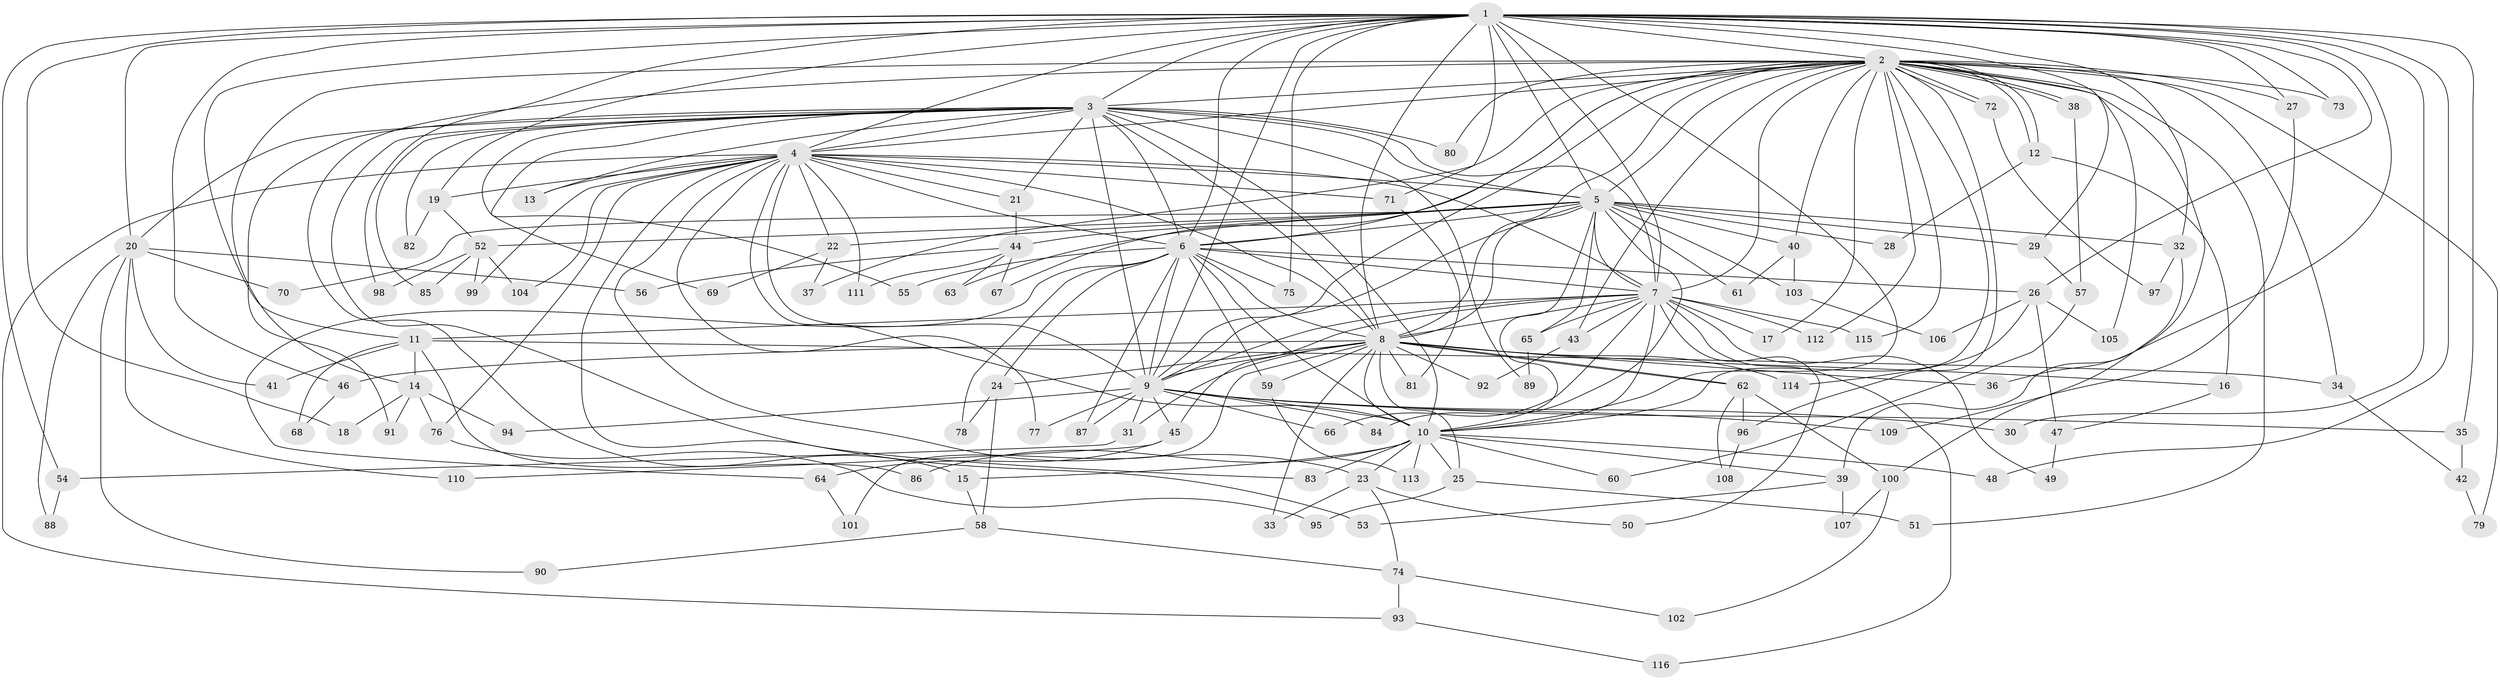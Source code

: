 // Generated by graph-tools (version 1.1) at 2025/01/03/09/25 03:01:34]
// undirected, 116 vertices, 257 edges
graph export_dot {
graph [start="1"]
  node [color=gray90,style=filled];
  1;
  2;
  3;
  4;
  5;
  6;
  7;
  8;
  9;
  10;
  11;
  12;
  13;
  14;
  15;
  16;
  17;
  18;
  19;
  20;
  21;
  22;
  23;
  24;
  25;
  26;
  27;
  28;
  29;
  30;
  31;
  32;
  33;
  34;
  35;
  36;
  37;
  38;
  39;
  40;
  41;
  42;
  43;
  44;
  45;
  46;
  47;
  48;
  49;
  50;
  51;
  52;
  53;
  54;
  55;
  56;
  57;
  58;
  59;
  60;
  61;
  62;
  63;
  64;
  65;
  66;
  67;
  68;
  69;
  70;
  71;
  72;
  73;
  74;
  75;
  76;
  77;
  78;
  79;
  80;
  81;
  82;
  83;
  84;
  85;
  86;
  87;
  88;
  89;
  90;
  91;
  92;
  93;
  94;
  95;
  96;
  97;
  98;
  99;
  100;
  101;
  102;
  103;
  104;
  105;
  106;
  107;
  108;
  109;
  110;
  111;
  112;
  113;
  114;
  115;
  116;
  1 -- 2;
  1 -- 3;
  1 -- 4;
  1 -- 5;
  1 -- 6;
  1 -- 7;
  1 -- 8;
  1 -- 9;
  1 -- 10;
  1 -- 11;
  1 -- 18;
  1 -- 19;
  1 -- 20;
  1 -- 26;
  1 -- 27;
  1 -- 29;
  1 -- 30;
  1 -- 32;
  1 -- 35;
  1 -- 36;
  1 -- 46;
  1 -- 48;
  1 -- 54;
  1 -- 71;
  1 -- 73;
  1 -- 75;
  1 -- 98;
  2 -- 3;
  2 -- 4;
  2 -- 5;
  2 -- 6;
  2 -- 7;
  2 -- 8;
  2 -- 9;
  2 -- 10;
  2 -- 12;
  2 -- 12;
  2 -- 14;
  2 -- 15;
  2 -- 17;
  2 -- 27;
  2 -- 34;
  2 -- 37;
  2 -- 38;
  2 -- 38;
  2 -- 39;
  2 -- 40;
  2 -- 43;
  2 -- 51;
  2 -- 67;
  2 -- 72;
  2 -- 72;
  2 -- 73;
  2 -- 79;
  2 -- 80;
  2 -- 96;
  2 -- 105;
  2 -- 112;
  2 -- 115;
  3 -- 4;
  3 -- 5;
  3 -- 6;
  3 -- 7;
  3 -- 8;
  3 -- 9;
  3 -- 10;
  3 -- 13;
  3 -- 20;
  3 -- 21;
  3 -- 55;
  3 -- 69;
  3 -- 80;
  3 -- 82;
  3 -- 83;
  3 -- 85;
  3 -- 89;
  3 -- 91;
  4 -- 5;
  4 -- 6;
  4 -- 7;
  4 -- 8;
  4 -- 9;
  4 -- 10;
  4 -- 13;
  4 -- 19;
  4 -- 21;
  4 -- 22;
  4 -- 23;
  4 -- 53;
  4 -- 71;
  4 -- 76;
  4 -- 77;
  4 -- 93;
  4 -- 99;
  4 -- 104;
  4 -- 111;
  5 -- 6;
  5 -- 7;
  5 -- 8;
  5 -- 9;
  5 -- 10;
  5 -- 22;
  5 -- 28;
  5 -- 29;
  5 -- 32;
  5 -- 40;
  5 -- 44;
  5 -- 52;
  5 -- 61;
  5 -- 63;
  5 -- 65;
  5 -- 70;
  5 -- 84;
  5 -- 103;
  6 -- 7;
  6 -- 8;
  6 -- 9;
  6 -- 10;
  6 -- 24;
  6 -- 26;
  6 -- 55;
  6 -- 59;
  6 -- 64;
  6 -- 75;
  6 -- 78;
  6 -- 87;
  7 -- 8;
  7 -- 9;
  7 -- 10;
  7 -- 11;
  7 -- 17;
  7 -- 43;
  7 -- 45;
  7 -- 49;
  7 -- 50;
  7 -- 65;
  7 -- 66;
  7 -- 112;
  7 -- 115;
  7 -- 116;
  8 -- 9;
  8 -- 10;
  8 -- 16;
  8 -- 24;
  8 -- 25;
  8 -- 31;
  8 -- 33;
  8 -- 36;
  8 -- 46;
  8 -- 59;
  8 -- 62;
  8 -- 62;
  8 -- 81;
  8 -- 92;
  8 -- 101;
  8 -- 114;
  9 -- 10;
  9 -- 30;
  9 -- 31;
  9 -- 35;
  9 -- 45;
  9 -- 66;
  9 -- 77;
  9 -- 84;
  9 -- 87;
  9 -- 94;
  9 -- 109;
  10 -- 15;
  10 -- 23;
  10 -- 25;
  10 -- 39;
  10 -- 48;
  10 -- 60;
  10 -- 83;
  10 -- 86;
  10 -- 113;
  11 -- 14;
  11 -- 34;
  11 -- 41;
  11 -- 68;
  11 -- 86;
  12 -- 16;
  12 -- 28;
  14 -- 18;
  14 -- 76;
  14 -- 91;
  14 -- 94;
  15 -- 58;
  16 -- 47;
  19 -- 52;
  19 -- 82;
  20 -- 41;
  20 -- 56;
  20 -- 70;
  20 -- 88;
  20 -- 90;
  20 -- 110;
  21 -- 44;
  22 -- 37;
  22 -- 69;
  23 -- 33;
  23 -- 50;
  23 -- 74;
  24 -- 58;
  24 -- 78;
  25 -- 51;
  25 -- 95;
  26 -- 47;
  26 -- 105;
  26 -- 106;
  26 -- 114;
  27 -- 109;
  29 -- 57;
  31 -- 54;
  32 -- 97;
  32 -- 100;
  34 -- 42;
  35 -- 42;
  38 -- 57;
  39 -- 53;
  39 -- 107;
  40 -- 61;
  40 -- 103;
  42 -- 79;
  43 -- 92;
  44 -- 56;
  44 -- 63;
  44 -- 67;
  44 -- 111;
  45 -- 64;
  45 -- 110;
  46 -- 68;
  47 -- 49;
  52 -- 85;
  52 -- 98;
  52 -- 99;
  52 -- 104;
  54 -- 88;
  57 -- 60;
  58 -- 74;
  58 -- 90;
  59 -- 113;
  62 -- 96;
  62 -- 100;
  62 -- 108;
  64 -- 101;
  65 -- 89;
  71 -- 81;
  72 -- 97;
  74 -- 93;
  74 -- 102;
  76 -- 95;
  93 -- 116;
  96 -- 108;
  100 -- 102;
  100 -- 107;
  103 -- 106;
}

